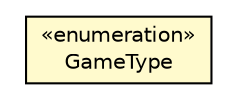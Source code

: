#!/usr/local/bin/dot
#
# Class diagram 
# Generated by UMLGraph version 5.1 (http://www.umlgraph.org/)
#

digraph G {
	edge [fontname="Helvetica",fontsize=10,labelfontname="Helvetica",labelfontsize=10];
	node [fontname="Helvetica",fontsize=10,shape=plaintext];
	nodesep=0.25;
	ranksep=0.5;
	// com.nikolay.tictactoe.model.enums.GameType
	c894 [label=<<table title="com.nikolay.tictactoe.model.enums.GameType" border="0" cellborder="1" cellspacing="0" cellpadding="2" port="p" bgcolor="lemonChiffon" href="./GameType.html">
		<tr><td><table border="0" cellspacing="0" cellpadding="1">
<tr><td align="center" balign="center"> &#171;enumeration&#187; </td></tr>
<tr><td align="center" balign="center"> GameType </td></tr>
		</table></td></tr>
		</table>>, fontname="Helvetica", fontcolor="black", fontsize=10.0];
}

